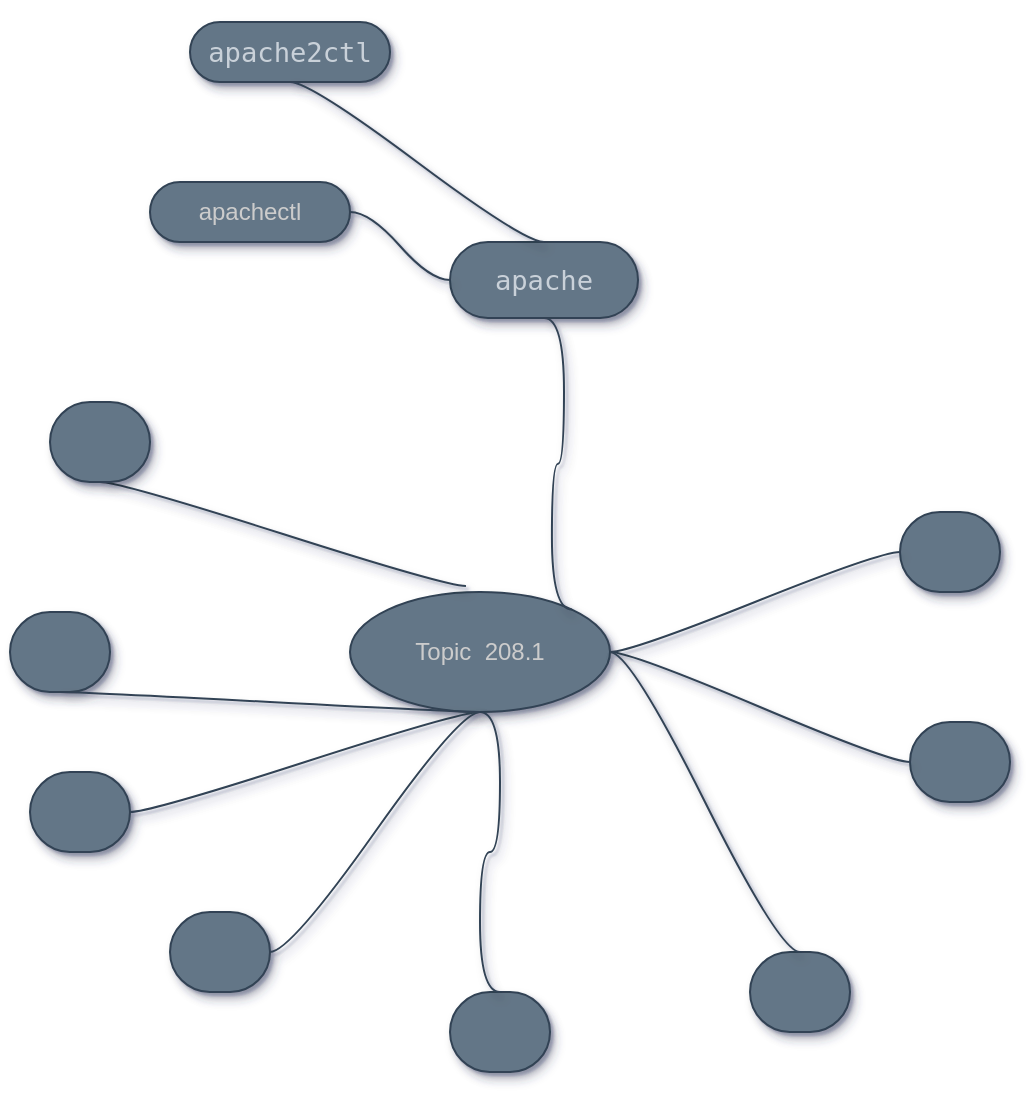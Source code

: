 <mxfile>
    <diagram id="bvMxqJy8REenpndCrTQX" name="Page-1">
        <mxGraphModel dx="892" dy="1482" grid="1" gridSize="10" guides="1" tooltips="1" connect="1" arrows="1" fold="1" page="1" pageScale="1" pageWidth="850" pageHeight="1100" background="none" math="0" shadow="1">
            <root>
                <mxCell id="0"/>
                <mxCell id="1" parent="0"/>
                <mxCell id="8" value="Topic&amp;nbsp; 208.1" style="ellipse;whiteSpace=wrap;html=1;align=center;treeFolding=1;treeMoving=1;newEdgeStyle={&quot;edgeStyle&quot;:&quot;entityRelationEdgeStyle&quot;,&quot;startArrow&quot;:&quot;none&quot;,&quot;endArrow&quot;:&quot;none&quot;,&quot;segment&quot;:10,&quot;curved&quot;:1};fillColor=#647687;fontColor=#CCCCCC;strokeColor=#314354;shadow=1;sketch=0;" parent="1" vertex="1">
                    <mxGeometry x="320" y="-515" width="130" height="60" as="geometry"/>
                </mxCell>
                <mxCell id="74" value="" style="whiteSpace=wrap;html=1;rounded=1;arcSize=50;align=center;verticalAlign=middle;strokeWidth=1;autosize=1;spacing=4;treeFolding=1;treeMoving=1;newEdgeStyle={&quot;edgeStyle&quot;:&quot;entityRelationEdgeStyle&quot;,&quot;startArrow&quot;:&quot;none&quot;,&quot;endArrow&quot;:&quot;none&quot;,&quot;segment&quot;:10,&quot;curved&quot;:1};fillColor=#647687;fontColor=#CCCCCC;strokeColor=#314354;shadow=1;sketch=0;" parent="1" vertex="1">
                    <mxGeometry x="160" y="-425" width="50" height="40" as="geometry"/>
                </mxCell>
                <mxCell id="75" value="" style="edgeStyle=entityRelationEdgeStyle;startArrow=none;endArrow=none;segment=10;curved=1;exitX=0.5;exitY=1;exitDx=0;exitDy=0;fillColor=#647687;strokeColor=#314354;shadow=1;fontColor=#CCCCCC;sketch=0;entryX=1;entryY=0.5;entryDx=0;entryDy=0;" parent="1" source="8" target="74" edge="1">
                    <mxGeometry relative="1" as="geometry">
                        <mxPoint x="329.02" y="-415" as="sourcePoint"/>
                    </mxGeometry>
                </mxCell>
                <mxCell id="78" value="&lt;pre style=&quot;box-sizing: border-box ; font-family: , , &amp;quot;sf mono&amp;quot; , &amp;quot;menlo&amp;quot; , &amp;quot;consolas&amp;quot; , &amp;quot;liberation mono&amp;quot; , monospace ; font-size: 13.6px ; margin-top: 0px ; margin-bottom: 0px ; overflow-wrap: normal ; padding: 16px ; overflow: auto ; line-height: 1.45 ; border-radius: 6px ; word-break: normal ; color: rgb(201 , 209 , 217)&quot;&gt;apache&lt;/pre&gt;" style="whiteSpace=wrap;html=1;rounded=1;arcSize=50;align=center;verticalAlign=middle;strokeWidth=1;autosize=1;spacing=4;treeFolding=1;treeMoving=1;newEdgeStyle={&quot;edgeStyle&quot;:&quot;entityRelationEdgeStyle&quot;,&quot;startArrow&quot;:&quot;none&quot;,&quot;endArrow&quot;:&quot;none&quot;,&quot;segment&quot;:10,&quot;curved&quot;:1};fillColor=#647687;fontColor=#CCCCCC;strokeColor=#314354;shadow=1;sketch=0;" parent="1" vertex="1">
                    <mxGeometry x="370" y="-690" width="94" height="38" as="geometry"/>
                </mxCell>
                <mxCell id="79" value="" style="edgeStyle=entityRelationEdgeStyle;startArrow=none;endArrow=none;segment=10;curved=1;exitX=1;exitY=0;exitDx=0;exitDy=0;fillColor=#647687;strokeColor=#314354;fontColor=#CCCCCC;shadow=1;sketch=0;entryX=0.5;entryY=1;entryDx=0;entryDy=0;" parent="1" source="8" target="78" edge="1">
                    <mxGeometry relative="1" as="geometry">
                        <mxPoint x="500" y="-465" as="sourcePoint"/>
                    </mxGeometry>
                </mxCell>
                <mxCell id="82" value="" style="edgeStyle=entityRelationEdgeStyle;startArrow=none;endArrow=none;segment=10;curved=1;exitX=0.446;exitY=-0.05;exitDx=0;exitDy=0;fillColor=#647687;strokeColor=#314354;shadow=1;fontColor=#CCCCCC;sketch=0;entryX=0.5;entryY=1;entryDx=0;entryDy=0;exitPerimeter=0;" parent="1" source="8" target="106" edge="1">
                    <mxGeometry relative="1" as="geometry">
                        <mxPoint x="490" y="-435" as="sourcePoint"/>
                        <mxPoint x="180" y="-570" as="targetPoint"/>
                    </mxGeometry>
                </mxCell>
                <mxCell id="83" value="&lt;pre style=&quot;box-sizing: border-box ; font-family: , , &amp;quot;sf mono&amp;quot; , &amp;quot;menlo&amp;quot; , &amp;quot;consolas&amp;quot; , &amp;quot;liberation mono&amp;quot; , monospace ; font-size: 13.6px ; margin-top: 0px ; margin-bottom: 0px ; overflow-wrap: normal ; padding: 16px ; overflow: auto ; line-height: 1.45 ; border-radius: 6px ; word-break: normal ; color: rgb(201 , 209 , 217)&quot;&gt;apache2ctl&lt;/pre&gt;" style="whiteSpace=wrap;html=1;rounded=1;arcSize=50;align=center;verticalAlign=middle;strokeWidth=1;autosize=1;spacing=4;treeFolding=1;treeMoving=1;newEdgeStyle={&quot;edgeStyle&quot;:&quot;entityRelationEdgeStyle&quot;,&quot;startArrow&quot;:&quot;none&quot;,&quot;endArrow&quot;:&quot;none&quot;,&quot;segment&quot;:10,&quot;curved&quot;:1};fillColor=#647687;fontColor=#CCCCCC;strokeColor=#314354;shadow=1;sketch=0;" parent="1" vertex="1">
                    <mxGeometry x="240" y="-800" width="100" height="30" as="geometry"/>
                </mxCell>
                <mxCell id="84" value="" style="edgeStyle=entityRelationEdgeStyle;startArrow=none;endArrow=none;segment=10;curved=1;fillColor=#647687;strokeColor=#314354;shadow=1;fontColor=#CCCCCC;sketch=0;exitX=0.5;exitY=0;exitDx=0;exitDy=0;entryX=0.5;entryY=1;entryDx=0;entryDy=0;" parent="1" source="78" target="83" edge="1">
                    <mxGeometry relative="1" as="geometry">
                        <mxPoint x="400.962" y="-456.213" as="sourcePoint"/>
                    </mxGeometry>
                </mxCell>
                <mxCell id="85" value="" style="whiteSpace=wrap;html=1;rounded=1;arcSize=50;align=center;verticalAlign=middle;strokeWidth=1;autosize=1;spacing=4;treeFolding=1;treeMoving=1;newEdgeStyle={&quot;edgeStyle&quot;:&quot;entityRelationEdgeStyle&quot;,&quot;startArrow&quot;:&quot;none&quot;,&quot;endArrow&quot;:&quot;none&quot;,&quot;segment&quot;:10,&quot;curved&quot;:1};fillColor=#647687;fontColor=#CCCCCC;strokeColor=#314354;shadow=1;sketch=0;" parent="1" vertex="1">
                    <mxGeometry x="370" y="-315" width="50" height="40" as="geometry"/>
                </mxCell>
                <mxCell id="86" value="" style="edgeStyle=entityRelationEdgeStyle;startArrow=none;endArrow=none;segment=10;curved=1;exitX=0.5;exitY=1;exitDx=0;exitDy=0;fillColor=#647687;strokeColor=#314354;shadow=1;fontColor=#CCCCCC;sketch=0;entryX=0.5;entryY=0;entryDx=0;entryDy=0;" parent="1" source="8" target="85" edge="1">
                    <mxGeometry relative="1" as="geometry">
                        <mxPoint x="400.962" y="-456.213" as="sourcePoint"/>
                    </mxGeometry>
                </mxCell>
                <mxCell id="88" value="" style="whiteSpace=wrap;html=1;rounded=1;arcSize=50;align=center;verticalAlign=middle;strokeWidth=1;autosize=1;spacing=4;treeFolding=1;treeMoving=1;newEdgeStyle={&quot;edgeStyle&quot;:&quot;entityRelationEdgeStyle&quot;,&quot;startArrow&quot;:&quot;none&quot;,&quot;endArrow&quot;:&quot;none&quot;,&quot;segment&quot;:10,&quot;curved&quot;:1};fillColor=#647687;fontColor=#CCCCCC;strokeColor=#314354;shadow=1;sketch=0;" parent="1" vertex="1">
                    <mxGeometry x="600" y="-450" width="50" height="40" as="geometry"/>
                </mxCell>
                <mxCell id="89" value="" style="edgeStyle=entityRelationEdgeStyle;startArrow=none;endArrow=none;segment=10;curved=1;exitX=1;exitY=0.5;exitDx=0;exitDy=0;fillColor=#647687;strokeColor=#314354;shadow=1;fontColor=#CCCCCC;sketch=0;" parent="1" source="8" target="88" edge="1">
                    <mxGeometry relative="1" as="geometry">
                        <mxPoint x="390.002" y="-331.213" as="sourcePoint"/>
                    </mxGeometry>
                </mxCell>
                <mxCell id="93" value="" style="whiteSpace=wrap;html=1;rounded=1;arcSize=50;align=center;verticalAlign=middle;strokeWidth=1;autosize=1;spacing=4;treeFolding=1;treeMoving=1;newEdgeStyle={&quot;edgeStyle&quot;:&quot;entityRelationEdgeStyle&quot;,&quot;startArrow&quot;:&quot;none&quot;,&quot;endArrow&quot;:&quot;none&quot;,&quot;segment&quot;:10,&quot;curved&quot;:1};fillColor=#647687;fontColor=#CCCCCC;strokeColor=#314354;shadow=1;sketch=0;" parent="1" vertex="1">
                    <mxGeometry x="595" y="-555" width="50" height="40" as="geometry"/>
                </mxCell>
                <mxCell id="94" value="" style="edgeStyle=entityRelationEdgeStyle;startArrow=none;endArrow=none;segment=10;curved=1;exitX=1;exitY=0.5;exitDx=0;exitDy=0;fillColor=#647687;strokeColor=#314354;shadow=1;fontColor=#CCCCCC;sketch=0;" parent="1" source="8" target="93" edge="1">
                    <mxGeometry relative="1" as="geometry">
                        <mxPoint x="410.962" y="-446.213" as="sourcePoint"/>
                    </mxGeometry>
                </mxCell>
                <mxCell id="96" value="" style="whiteSpace=wrap;html=1;rounded=1;arcSize=50;align=center;verticalAlign=middle;strokeWidth=1;autosize=1;spacing=4;treeFolding=1;treeMoving=1;newEdgeStyle={&quot;edgeStyle&quot;:&quot;entityRelationEdgeStyle&quot;,&quot;startArrow&quot;:&quot;none&quot;,&quot;endArrow&quot;:&quot;none&quot;,&quot;segment&quot;:10,&quot;curved&quot;:1};fillColor=#647687;fontColor=#CCCCCC;strokeColor=#314354;shadow=1;sketch=0;" parent="1" vertex="1">
                    <mxGeometry x="520.0" y="-335" width="50" height="40" as="geometry"/>
                </mxCell>
                <mxCell id="97" value="" style="edgeStyle=entityRelationEdgeStyle;startArrow=none;endArrow=none;segment=10;curved=1;exitX=1;exitY=0.5;exitDx=0;exitDy=0;fillColor=#647687;strokeColor=#314354;shadow=1;fontColor=#CCCCCC;sketch=0;entryX=0.5;entryY=0;entryDx=0;entryDy=0;" parent="1" source="8" target="96" edge="1">
                    <mxGeometry relative="1" as="geometry">
                        <mxPoint x="400.962" y="-456.213" as="sourcePoint"/>
                    </mxGeometry>
                </mxCell>
                <mxCell id="99" value="" style="whiteSpace=wrap;html=1;rounded=1;arcSize=50;align=center;verticalAlign=middle;strokeWidth=1;autosize=1;spacing=4;treeFolding=1;treeMoving=1;newEdgeStyle={&quot;edgeStyle&quot;:&quot;entityRelationEdgeStyle&quot;,&quot;startArrow&quot;:&quot;none&quot;,&quot;endArrow&quot;:&quot;none&quot;,&quot;segment&quot;:10,&quot;curved&quot;:1};fillColor=#647687;fontColor=#CCCCCC;strokeColor=#314354;shadow=1;sketch=0;" parent="1" vertex="1">
                    <mxGeometry x="230" y="-355" width="50" height="40" as="geometry"/>
                </mxCell>
                <mxCell id="100" value="" style="edgeStyle=entityRelationEdgeStyle;startArrow=none;endArrow=none;segment=10;curved=1;exitX=0.5;exitY=1;exitDx=0;exitDy=0;fillColor=#647687;strokeColor=#314354;shadow=1;fontColor=#CCCCCC;sketch=0;entryX=1;entryY=0.5;entryDx=0;entryDy=0;" parent="1" source="8" target="99" edge="1">
                    <mxGeometry relative="1" as="geometry">
                        <mxPoint x="320" y="-465" as="sourcePoint"/>
                    </mxGeometry>
                </mxCell>
                <mxCell id="102" value="" style="whiteSpace=wrap;html=1;rounded=1;arcSize=50;align=center;verticalAlign=middle;strokeWidth=1;autosize=1;spacing=4;treeFolding=1;treeMoving=1;newEdgeStyle={&quot;edgeStyle&quot;:&quot;entityRelationEdgeStyle&quot;,&quot;startArrow&quot;:&quot;none&quot;,&quot;endArrow&quot;:&quot;none&quot;,&quot;segment&quot;:10,&quot;curved&quot;:1};fillColor=#647687;fontColor=#CCCCCC;strokeColor=#314354;shadow=1;sketch=0;" parent="1" vertex="1">
                    <mxGeometry x="150" y="-505" width="50" height="40" as="geometry"/>
                </mxCell>
                <mxCell id="103" value="" style="edgeStyle=entityRelationEdgeStyle;startArrow=none;endArrow=none;segment=10;curved=1;exitX=0.5;exitY=1;exitDx=0;exitDy=0;fillColor=#647687;strokeColor=#314354;shadow=1;fontColor=#CCCCCC;sketch=0;entryX=0.5;entryY=1;entryDx=0;entryDy=0;" parent="1" source="8" target="102" edge="1">
                    <mxGeometry relative="1" as="geometry">
                        <mxPoint x="330" y="-455" as="sourcePoint"/>
                    </mxGeometry>
                </mxCell>
                <mxCell id="104" value="apachectl" style="whiteSpace=wrap;html=1;rounded=1;arcSize=50;align=center;verticalAlign=middle;strokeWidth=1;autosize=1;spacing=4;treeFolding=1;treeMoving=1;newEdgeStyle={&quot;edgeStyle&quot;:&quot;entityRelationEdgeStyle&quot;,&quot;startArrow&quot;:&quot;none&quot;,&quot;endArrow&quot;:&quot;none&quot;,&quot;segment&quot;:10,&quot;curved&quot;:1};fillColor=#647687;fontColor=#CCCCCC;strokeColor=#314354;shadow=1;sketch=0;" parent="1" vertex="1">
                    <mxGeometry x="220" y="-720" width="100" height="30" as="geometry"/>
                </mxCell>
                <mxCell id="105" value="" style="edgeStyle=entityRelationEdgeStyle;startArrow=none;endArrow=none;segment=10;curved=1;exitX=0;exitY=0.5;exitDx=0;exitDy=0;fillColor=#647687;strokeColor=#314354;shadow=1;fontColor=#CCCCCC;sketch=0;entryX=1;entryY=0.5;entryDx=0;entryDy=0;" parent="1" source="78" target="104" edge="1">
                    <mxGeometry relative="1" as="geometry">
                        <mxPoint x="340" y="-445" as="sourcePoint"/>
                    </mxGeometry>
                </mxCell>
                <mxCell id="106" value="" style="whiteSpace=wrap;html=1;rounded=1;arcSize=50;align=center;verticalAlign=middle;strokeWidth=1;autosize=1;spacing=4;treeFolding=1;treeMoving=1;newEdgeStyle={&quot;edgeStyle&quot;:&quot;entityRelationEdgeStyle&quot;,&quot;startArrow&quot;:&quot;none&quot;,&quot;endArrow&quot;:&quot;none&quot;,&quot;segment&quot;:10,&quot;curved&quot;:1};fillColor=#647687;fontColor=#CCCCCC;strokeColor=#314354;shadow=1;sketch=0;" parent="1" vertex="1">
                    <mxGeometry x="170" y="-610" width="50" height="40" as="geometry"/>
                </mxCell>
            </root>
        </mxGraphModel>
    </diagram>
</mxfile>